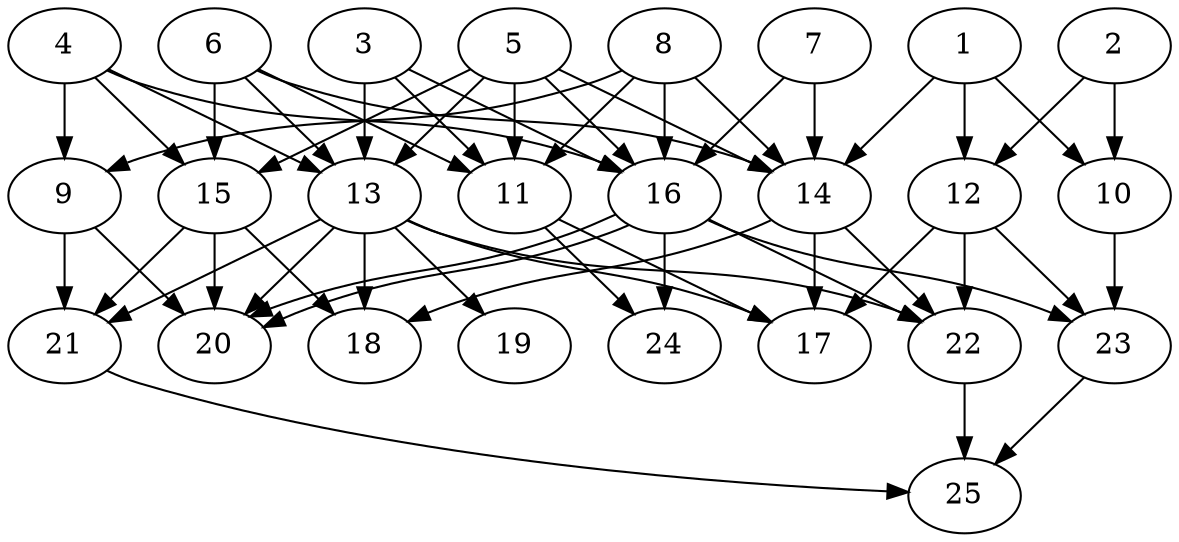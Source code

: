 // DAG automatically generated by daggen at Thu Oct  3 14:00:40 2019
// ./daggen --dot -n 25 --ccr 0.4 --fat 0.7 --regular 0.9 --density 0.6 --mindata 5242880 --maxdata 52428800 
digraph G {
  1 [size="127011840", alpha="0.18", expect_size="50804736"] 
  1 -> 10 [size ="50804736"]
  1 -> 12 [size ="50804736"]
  1 -> 14 [size ="50804736"]
  2 [size="17315840", alpha="0.01", expect_size="6926336"] 
  2 -> 10 [size ="6926336"]
  2 -> 12 [size ="6926336"]
  3 [size="110097920", alpha="0.06", expect_size="44039168"] 
  3 -> 11 [size ="44039168"]
  3 -> 13 [size ="44039168"]
  3 -> 16 [size ="44039168"]
  4 [size="18700800", alpha="0.17", expect_size="7480320"] 
  4 -> 9 [size ="7480320"]
  4 -> 13 [size ="7480320"]
  4 -> 15 [size ="7480320"]
  4 -> 16 [size ="7480320"]
  5 [size="90109440", alpha="0.09", expect_size="36043776"] 
  5 -> 11 [size ="36043776"]
  5 -> 13 [size ="36043776"]
  5 -> 14 [size ="36043776"]
  5 -> 15 [size ="36043776"]
  5 -> 16 [size ="36043776"]
  6 [size="91898880", alpha="0.02", expect_size="36759552"] 
  6 -> 11 [size ="36759552"]
  6 -> 13 [size ="36759552"]
  6 -> 14 [size ="36759552"]
  6 -> 15 [size ="36759552"]
  7 [size="60533760", alpha="0.11", expect_size="24213504"] 
  7 -> 14 [size ="24213504"]
  7 -> 16 [size ="24213504"]
  8 [size="121807360", alpha="0.08", expect_size="48722944"] 
  8 -> 9 [size ="48722944"]
  8 -> 11 [size ="48722944"]
  8 -> 14 [size ="48722944"]
  8 -> 16 [size ="48722944"]
  9 [size="108715520", alpha="0.19", expect_size="43486208"] 
  9 -> 20 [size ="43486208"]
  9 -> 21 [size ="43486208"]
  10 [size="38679040", alpha="0.06", expect_size="15471616"] 
  10 -> 23 [size ="15471616"]
  11 [size="91105280", alpha="0.16", expect_size="36442112"] 
  11 -> 17 [size ="36442112"]
  11 -> 24 [size ="36442112"]
  12 [size="78010880", alpha="0.07", expect_size="31204352"] 
  12 -> 17 [size ="31204352"]
  12 -> 22 [size ="31204352"]
  12 -> 23 [size ="31204352"]
  13 [size="84682240", alpha="0.05", expect_size="33872896"] 
  13 -> 17 [size ="33872896"]
  13 -> 18 [size ="33872896"]
  13 -> 19 [size ="33872896"]
  13 -> 20 [size ="33872896"]
  13 -> 21 [size ="33872896"]
  13 -> 22 [size ="33872896"]
  14 [size="118735360", alpha="0.09", expect_size="47494144"] 
  14 -> 17 [size ="47494144"]
  14 -> 18 [size ="47494144"]
  14 -> 22 [size ="47494144"]
  15 [size="99947520", alpha="0.16", expect_size="39979008"] 
  15 -> 18 [size ="39979008"]
  15 -> 20 [size ="39979008"]
  15 -> 21 [size ="39979008"]
  16 [size="33625600", alpha="0.06", expect_size="13450240"] 
  16 -> 20 [size ="13450240"]
  16 -> 20 [size ="13450240"]
  16 -> 22 [size ="13450240"]
  16 -> 23 [size ="13450240"]
  16 -> 24 [size ="13450240"]
  17 [size="44712960", alpha="0.07", expect_size="17885184"] 
  18 [size="110632960", alpha="0.08", expect_size="44253184"] 
  19 [size="41715200", alpha="0.03", expect_size="16686080"] 
  20 [size="35619840", alpha="0.05", expect_size="14247936"] 
  21 [size="71047680", alpha="0.07", expect_size="28419072"] 
  21 -> 25 [size ="28419072"]
  22 [size="47544320", alpha="0.09", expect_size="19017728"] 
  22 -> 25 [size ="19017728"]
  23 [size="86254080", alpha="0.08", expect_size="34501632"] 
  23 -> 25 [size ="34501632"]
  24 [size="117501440", alpha="0.07", expect_size="47000576"] 
  25 [size="50222080", alpha="0.20", expect_size="20088832"] 
}
